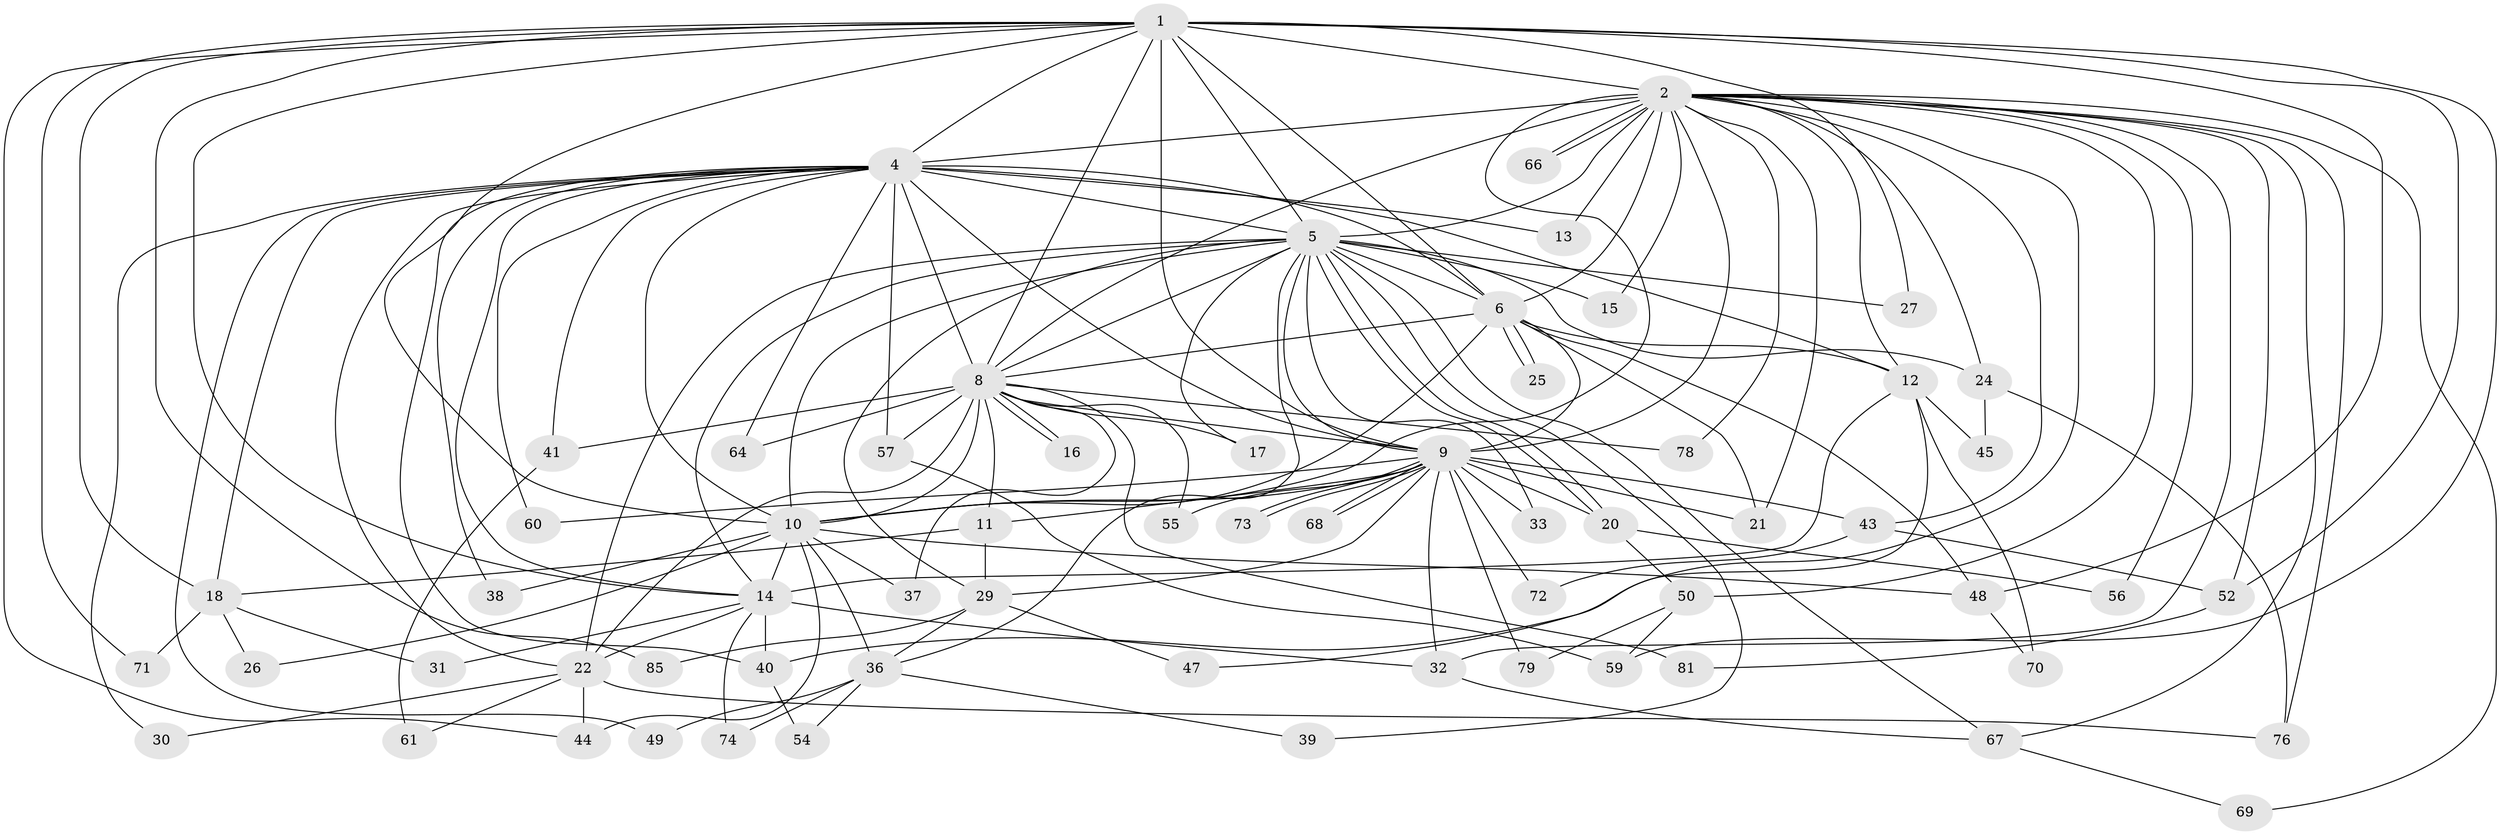 // original degree distribution, {18: 0.011494252873563218, 19: 0.011494252873563218, 16: 0.034482758620689655, 23: 0.011494252873563218, 15: 0.022988505747126436, 21: 0.011494252873563218, 24: 0.011494252873563218, 4: 0.12643678160919541, 6: 0.034482758620689655, 2: 0.5402298850574713, 8: 0.011494252873563218, 3: 0.14942528735632185, 7: 0.011494252873563218, 5: 0.011494252873563218}
// Generated by graph-tools (version 1.1) at 2025/11/02/27/25 16:11:08]
// undirected, 64 vertices, 159 edges
graph export_dot {
graph [start="1"]
  node [color=gray90,style=filled];
  1 [super="+53"];
  2 [super="+3"];
  4 [super="+7"];
  5 [super="+34"];
  6 [super="+75"];
  8 [super="+87"];
  9 [super="+28"];
  10 [super="+58"];
  11;
  12 [super="+19"];
  13;
  14 [super="+23"];
  15;
  16;
  17;
  18 [super="+83"];
  20 [super="+42"];
  21 [super="+63"];
  22 [super="+77"];
  24;
  25;
  26;
  27;
  29 [super="+86"];
  30;
  31;
  32 [super="+35"];
  33;
  36 [super="+46"];
  37;
  38;
  39;
  40 [super="+51"];
  41;
  43;
  44 [super="+80"];
  45;
  47;
  48;
  49;
  50;
  52 [super="+62"];
  54;
  55;
  56;
  57;
  59 [super="+65"];
  60;
  61;
  64;
  66;
  67 [super="+84"];
  68;
  69;
  70;
  71;
  72;
  73;
  74;
  76 [super="+82"];
  78;
  79;
  81;
  85;
  1 -- 2 [weight=2];
  1 -- 4 [weight=2];
  1 -- 5;
  1 -- 6;
  1 -- 8;
  1 -- 9 [weight=2];
  1 -- 10;
  1 -- 14;
  1 -- 18;
  1 -- 27;
  1 -- 71;
  1 -- 85;
  1 -- 48;
  1 -- 59;
  1 -- 52;
  1 -- 44;
  2 -- 4 [weight=4];
  2 -- 5 [weight=2];
  2 -- 6 [weight=2];
  2 -- 8 [weight=2];
  2 -- 9 [weight=2];
  2 -- 10 [weight=2];
  2 -- 12;
  2 -- 13;
  2 -- 52;
  2 -- 56;
  2 -- 66;
  2 -- 66;
  2 -- 67;
  2 -- 69;
  2 -- 76;
  2 -- 78;
  2 -- 15;
  2 -- 24;
  2 -- 40;
  2 -- 43;
  2 -- 50;
  2 -- 21;
  2 -- 32;
  4 -- 5 [weight=2];
  4 -- 6 [weight=2];
  4 -- 8 [weight=2];
  4 -- 9 [weight=2];
  4 -- 10 [weight=2];
  4 -- 13;
  4 -- 18;
  4 -- 22;
  4 -- 30;
  4 -- 38;
  4 -- 40;
  4 -- 64;
  4 -- 41;
  4 -- 12;
  4 -- 14;
  4 -- 49;
  4 -- 57;
  4 -- 60;
  5 -- 6 [weight=2];
  5 -- 8;
  5 -- 9;
  5 -- 10;
  5 -- 15;
  5 -- 17;
  5 -- 20;
  5 -- 20;
  5 -- 22;
  5 -- 24;
  5 -- 27;
  5 -- 29;
  5 -- 33;
  5 -- 39;
  5 -- 67;
  5 -- 14;
  5 -- 36;
  6 -- 8;
  6 -- 9;
  6 -- 10;
  6 -- 21;
  6 -- 25;
  6 -- 25;
  6 -- 48;
  6 -- 12;
  8 -- 9;
  8 -- 10;
  8 -- 11;
  8 -- 16;
  8 -- 16;
  8 -- 17;
  8 -- 37;
  8 -- 41;
  8 -- 55;
  8 -- 57;
  8 -- 64;
  8 -- 78;
  8 -- 81;
  8 -- 22;
  9 -- 10;
  9 -- 11;
  9 -- 21;
  9 -- 32;
  9 -- 33;
  9 -- 43;
  9 -- 55;
  9 -- 60;
  9 -- 68;
  9 -- 68;
  9 -- 72;
  9 -- 73;
  9 -- 73;
  9 -- 79;
  9 -- 29;
  9 -- 20;
  10 -- 26;
  10 -- 36;
  10 -- 37;
  10 -- 38;
  10 -- 44;
  10 -- 48;
  10 -- 14;
  11 -- 29;
  11 -- 18;
  12 -- 47;
  12 -- 70;
  12 -- 14;
  12 -- 45;
  14 -- 74;
  14 -- 22;
  14 -- 32;
  14 -- 31;
  14 -- 40;
  18 -- 26;
  18 -- 31;
  18 -- 71;
  20 -- 56;
  20 -- 50;
  22 -- 30;
  22 -- 44;
  22 -- 61;
  22 -- 76;
  24 -- 45;
  24 -- 76;
  29 -- 36;
  29 -- 47;
  29 -- 85;
  32 -- 67;
  36 -- 39;
  36 -- 74;
  36 -- 49;
  36 -- 54;
  40 -- 54;
  41 -- 61;
  43 -- 52;
  43 -- 72;
  48 -- 70;
  50 -- 59;
  50 -- 79;
  52 -- 81;
  57 -- 59;
  67 -- 69;
}
